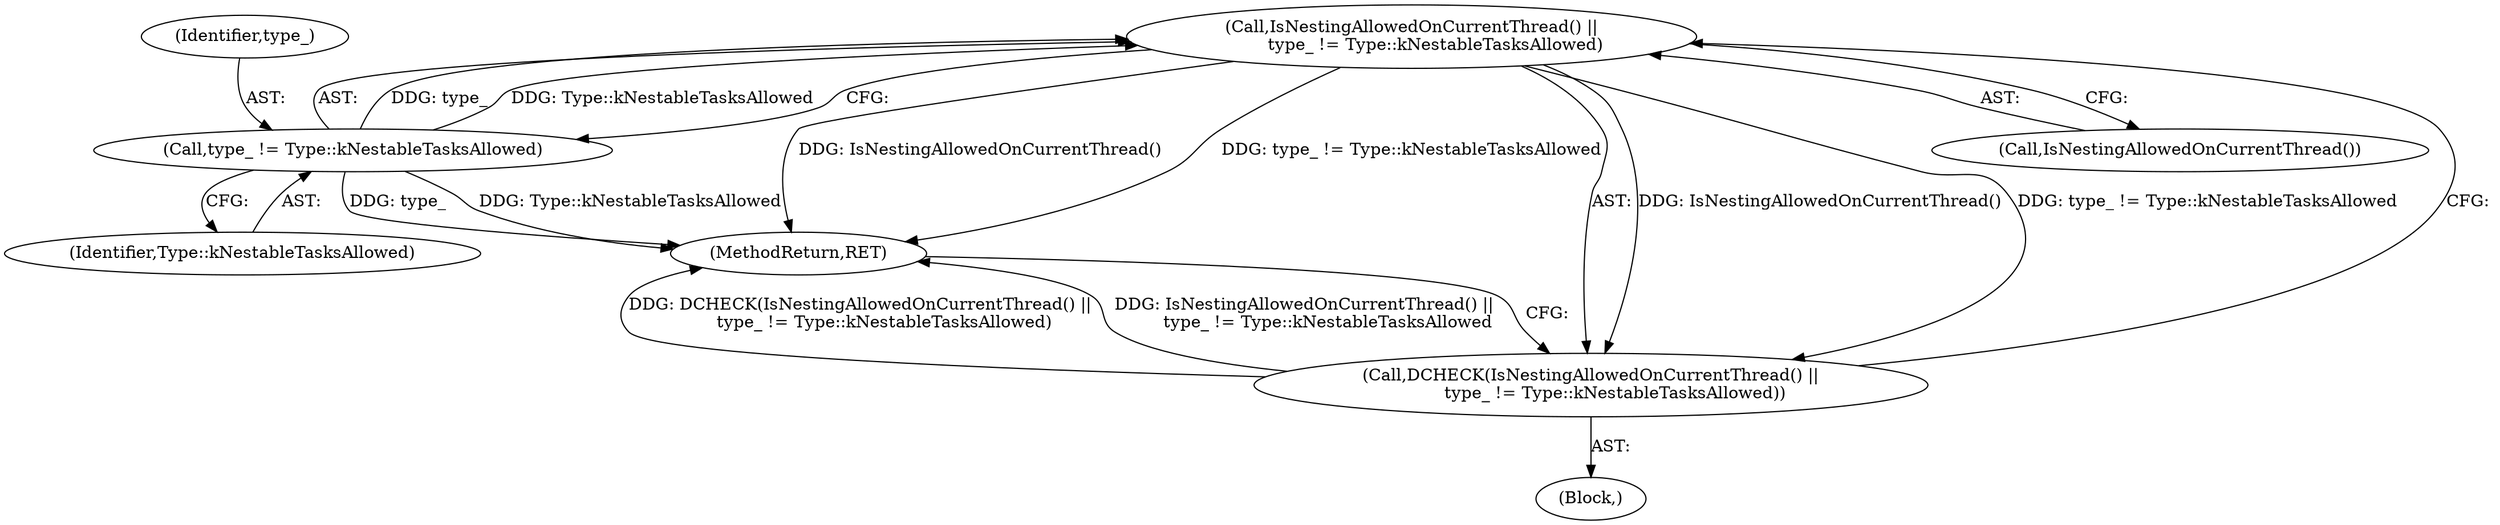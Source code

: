 digraph "0_Chrome_3ff403eecdd23a39853a4ebca52023fbba6c5d00_5@API" {
"1000110" [label="(Call,IsNestingAllowedOnCurrentThread() ||\n         type_ != Type::kNestableTasksAllowed)"];
"1000112" [label="(Call,type_ != Type::kNestableTasksAllowed)"];
"1000109" [label="(Call,DCHECK(IsNestingAllowedOnCurrentThread() ||\n         type_ != Type::kNestableTasksAllowed))"];
"1000110" [label="(Call,IsNestingAllowedOnCurrentThread() ||\n         type_ != Type::kNestableTasksAllowed)"];
"1000114" [label="(Identifier,Type::kNestableTasksAllowed)"];
"1000112" [label="(Call,type_ != Type::kNestableTasksAllowed)"];
"1000109" [label="(Call,DCHECK(IsNestingAllowedOnCurrentThread() ||\n         type_ != Type::kNestableTasksAllowed))"];
"1000113" [label="(Identifier,type_)"];
"1000115" [label="(MethodReturn,RET)"];
"1000111" [label="(Call,IsNestingAllowedOnCurrentThread())"];
"1000102" [label="(Block,)"];
"1000110" -> "1000109"  [label="AST: "];
"1000110" -> "1000111"  [label="CFG: "];
"1000110" -> "1000112"  [label="CFG: "];
"1000111" -> "1000110"  [label="AST: "];
"1000112" -> "1000110"  [label="AST: "];
"1000109" -> "1000110"  [label="CFG: "];
"1000110" -> "1000115"  [label="DDG: type_ != Type::kNestableTasksAllowed"];
"1000110" -> "1000115"  [label="DDG: IsNestingAllowedOnCurrentThread()"];
"1000110" -> "1000109"  [label="DDG: IsNestingAllowedOnCurrentThread()"];
"1000110" -> "1000109"  [label="DDG: type_ != Type::kNestableTasksAllowed"];
"1000112" -> "1000110"  [label="DDG: type_"];
"1000112" -> "1000110"  [label="DDG: Type::kNestableTasksAllowed"];
"1000112" -> "1000114"  [label="CFG: "];
"1000113" -> "1000112"  [label="AST: "];
"1000114" -> "1000112"  [label="AST: "];
"1000112" -> "1000115"  [label="DDG: Type::kNestableTasksAllowed"];
"1000112" -> "1000115"  [label="DDG: type_"];
"1000109" -> "1000102"  [label="AST: "];
"1000115" -> "1000109"  [label="CFG: "];
"1000109" -> "1000115"  [label="DDG: DCHECK(IsNestingAllowedOnCurrentThread() ||\n         type_ != Type::kNestableTasksAllowed)"];
"1000109" -> "1000115"  [label="DDG: IsNestingAllowedOnCurrentThread() ||\n         type_ != Type::kNestableTasksAllowed"];
}

